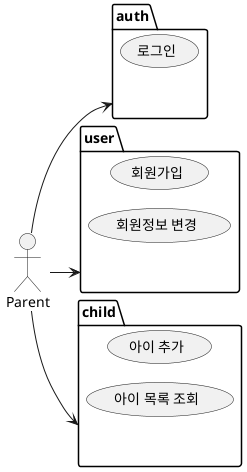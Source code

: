 @startuml
!pragma layout smetana
left to right direction

actor Parent

package auth {
  usecase (로그인) as authorize
  Parent --> auth
}

package user {
  usecase 회원가입 as join
  usecase (회원정보 변경) as modifyUser
  Parent --> user
}






package child {
  usecase (아이 추가) as postChild
  usecase (아이 목록 조회) as findChild
  Parent --> child
}









@enduml
